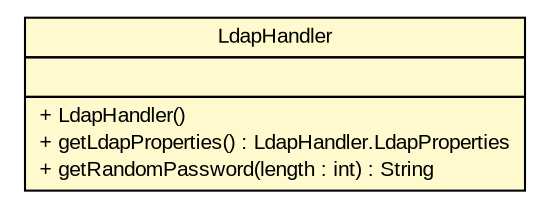 #!/usr/local/bin/dot
#
# Class diagram 
# Generated by UMLGraph version R5_6 (http://www.umlgraph.org/)
#

digraph G {
	edge [fontname="arial",fontsize=10,labelfontname="arial",labelfontsize=10];
	node [fontname="arial",fontsize=10,shape=plaintext];
	nodesep=0.25;
	ranksep=0.5;
	// br.gov.to.sefaz.seg.business.authentication.handler.LdapHandler
	c14616 [label=<<table title="br.gov.to.sefaz.seg.business.authentication.handler.LdapHandler" border="0" cellborder="1" cellspacing="0" cellpadding="2" port="p" bgcolor="lemonChiffon" href="./LdapHandler.html">
		<tr><td><table border="0" cellspacing="0" cellpadding="1">
<tr><td align="center" balign="center"> LdapHandler </td></tr>
		</table></td></tr>
		<tr><td><table border="0" cellspacing="0" cellpadding="1">
<tr><td align="left" balign="left">  </td></tr>
		</table></td></tr>
		<tr><td><table border="0" cellspacing="0" cellpadding="1">
<tr><td align="left" balign="left"> + LdapHandler() </td></tr>
<tr><td align="left" balign="left"> + getLdapProperties() : LdapHandler.LdapProperties </td></tr>
<tr><td align="left" balign="left"> + getRandomPassword(length : int) : String </td></tr>
		</table></td></tr>
		</table>>, URL="./LdapHandler.html", fontname="arial", fontcolor="black", fontsize=10.0];
}

